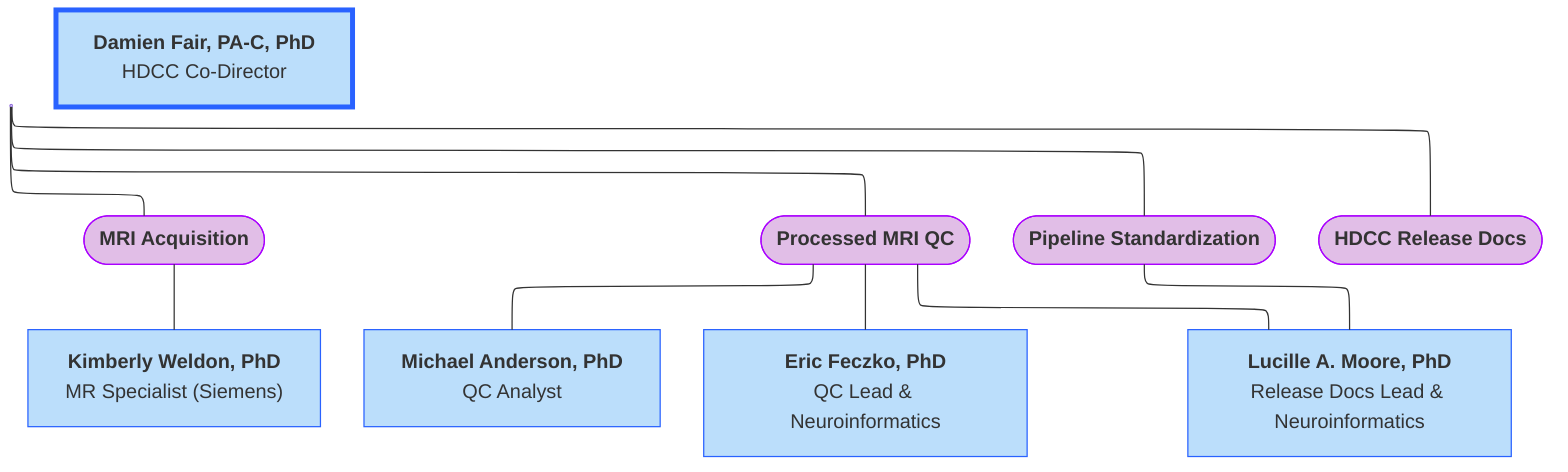 ---
config:
  layout: elk
---
flowchart TB
    CDNI["<b>Damien Fair</b> HDCC Co-Director"] --- n2(["<b>MRI Acquisition</b>"]) & n3(["<b>Processed MRI QC</b>"]) & n7(["<b>Pipeline Standardization</b>"]) & n10(["<b>HDCC Release Docs</b>"])
    n2 --- n4["<b>Kimberly Weldon, PhD</b><br>MR Specialist (Siemens)"]
    n3 --- n5["<b>Michael Anderson, PhD</b><br>QC Analyst"] & B["<b>Eric Feczko, PhD</b><br>QC Lead &amp; Neuroinformatics"] & n9["<b>Lucille A. Moore, PhD</b><br>Release Docs Lead &amp; Neuroinformatics"]
    n7 --- n9
    n10 --- n9
    n11["<b>Damien Fair, PA-C, PhD</b><br>HDCC Co-Director"] --> n2
    CDNI@{ shape: anchor}
    n5@{ shape: rect}
    n11@{ shape: rect}
    style CDNI fill:#BBDEFB,stroke:#2962FF
    style n2 fill:#E1BEE7,stroke:#AA00FF
    style n3 fill:#E1BEE7,stroke:#AA00FF
    style n7 fill:#E1BEE7,stroke:#AA00FF
    style n10 fill:#E1BEE7,stroke:#AA00FF
    style n4 fill:#BBDEFB,stroke:#2962FF
    style n5 fill:#BBDEFB,stroke:#2962FF
    style B fill:#BBDEFB,stroke:#2962FF
    style n9 fill:#BBDEFB,stroke:#2962FF
    style n11 fill:#BBDEFB,stroke:#2962FF,stroke-width:4px,stroke-dasharray: 0
    linkStyle 9 stroke:none,fill:none
    linkStyle 10 stroke:none,fill:none